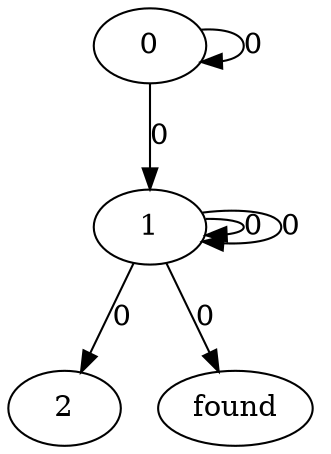 digraph G {
        graph [
               clock_variable_size = 2
               string_variable_size = 0
               number_variable_size = 1
        ];
        0 [init=1][match=0];
        1 [init=0][match=0];
        2 [init=0][match=1];
        found [init=0][match=0];
        0->0 [label="0"];
        0->1 [label="0"][reset="{0}"][s_constraints="{x0 == 'X'}"][n_update="{x0 := x1}"];
        1->1 [label="0"][guard="{x0 <= 200, x1 <= 900}"][s_constraints="{x0 != 'Y'}"];
        1->1 [label="0"][guard="{x0 < 200, x1 <= 900}"][n_constraints="{x0 - x1 != 0}"][s_constraints="{x0 == 'Y'}"];
        1->found [label="0"][guard="{x0 < 200, x1 <= 900}"][s_constraints="{x0 == 'Y'}"][n_constraints="{x0 - x1 == 0}"];
        1->2 [label="0"][guard="{x0 <= 200, x0 >= 200, x1 <= 900}"][s_constraints="{x0 == 'Y'}"][n_constraints="{x0 - x1 != 0}"];
}
